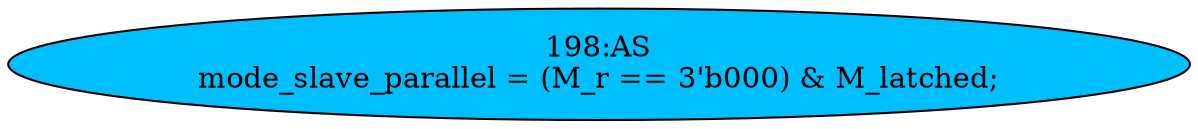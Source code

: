 strict digraph "" {
	node [label="\N"];
	"198:AS"	 [ast="<pyverilog.vparser.ast.Assign object at 0x7f1e4d7e2d50>",
		def_var="['mode_slave_parallel']",
		fillcolor=deepskyblue,
		label="198:AS
mode_slave_parallel = (M_r == 3'b000) & M_latched;",
		statements="[]",
		style=filled,
		typ=Assign,
		use_var="['M_r', 'M_latched']"];
}
